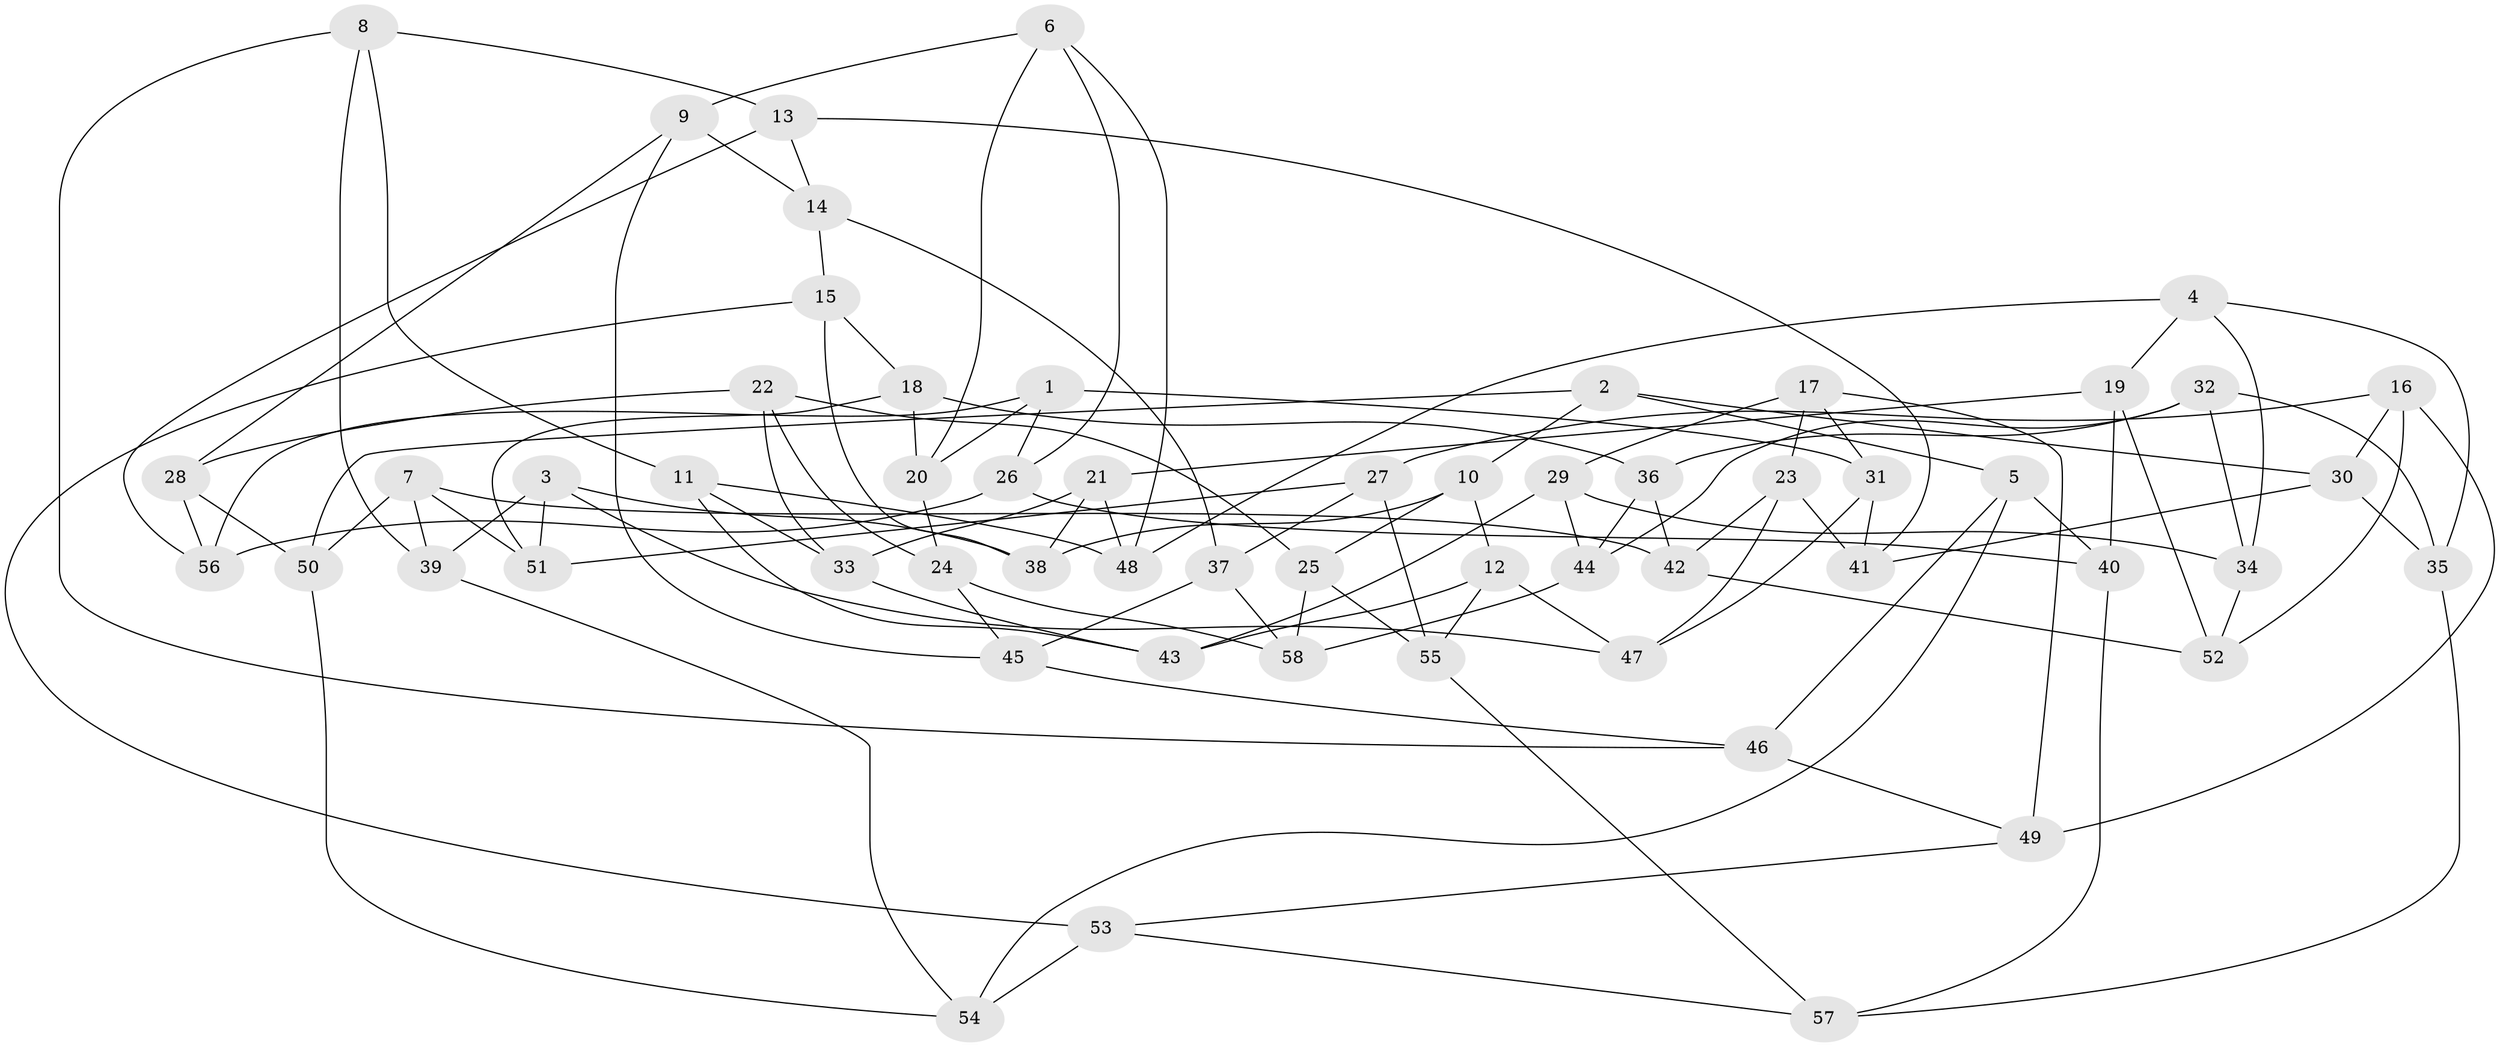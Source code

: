 // Generated by graph-tools (version 1.1) at 2025/26/03/09/25 03:26:57]
// undirected, 58 vertices, 116 edges
graph export_dot {
graph [start="1"]
  node [color=gray90,style=filled];
  1;
  2;
  3;
  4;
  5;
  6;
  7;
  8;
  9;
  10;
  11;
  12;
  13;
  14;
  15;
  16;
  17;
  18;
  19;
  20;
  21;
  22;
  23;
  24;
  25;
  26;
  27;
  28;
  29;
  30;
  31;
  32;
  33;
  34;
  35;
  36;
  37;
  38;
  39;
  40;
  41;
  42;
  43;
  44;
  45;
  46;
  47;
  48;
  49;
  50;
  51;
  52;
  53;
  54;
  55;
  56;
  57;
  58;
  1 -- 26;
  1 -- 56;
  1 -- 20;
  1 -- 31;
  2 -- 5;
  2 -- 30;
  2 -- 10;
  2 -- 50;
  3 -- 39;
  3 -- 51;
  3 -- 38;
  3 -- 47;
  4 -- 35;
  4 -- 34;
  4 -- 19;
  4 -- 48;
  5 -- 40;
  5 -- 46;
  5 -- 54;
  6 -- 20;
  6 -- 48;
  6 -- 9;
  6 -- 26;
  7 -- 39;
  7 -- 50;
  7 -- 51;
  7 -- 42;
  8 -- 39;
  8 -- 13;
  8 -- 46;
  8 -- 11;
  9 -- 45;
  9 -- 28;
  9 -- 14;
  10 -- 25;
  10 -- 38;
  10 -- 12;
  11 -- 33;
  11 -- 48;
  11 -- 43;
  12 -- 43;
  12 -- 55;
  12 -- 47;
  13 -- 14;
  13 -- 56;
  13 -- 41;
  14 -- 15;
  14 -- 37;
  15 -- 18;
  15 -- 53;
  15 -- 38;
  16 -- 49;
  16 -- 27;
  16 -- 30;
  16 -- 52;
  17 -- 49;
  17 -- 29;
  17 -- 31;
  17 -- 23;
  18 -- 51;
  18 -- 36;
  18 -- 20;
  19 -- 21;
  19 -- 52;
  19 -- 40;
  20 -- 24;
  21 -- 38;
  21 -- 48;
  21 -- 33;
  22 -- 25;
  22 -- 24;
  22 -- 28;
  22 -- 33;
  23 -- 41;
  23 -- 47;
  23 -- 42;
  24 -- 45;
  24 -- 58;
  25 -- 58;
  25 -- 55;
  26 -- 40;
  26 -- 56;
  27 -- 37;
  27 -- 51;
  27 -- 55;
  28 -- 50;
  28 -- 56;
  29 -- 34;
  29 -- 43;
  29 -- 44;
  30 -- 41;
  30 -- 35;
  31 -- 47;
  31 -- 41;
  32 -- 35;
  32 -- 34;
  32 -- 44;
  32 -- 36;
  33 -- 43;
  34 -- 52;
  35 -- 57;
  36 -- 42;
  36 -- 44;
  37 -- 58;
  37 -- 45;
  39 -- 54;
  40 -- 57;
  42 -- 52;
  44 -- 58;
  45 -- 46;
  46 -- 49;
  49 -- 53;
  50 -- 54;
  53 -- 54;
  53 -- 57;
  55 -- 57;
}
